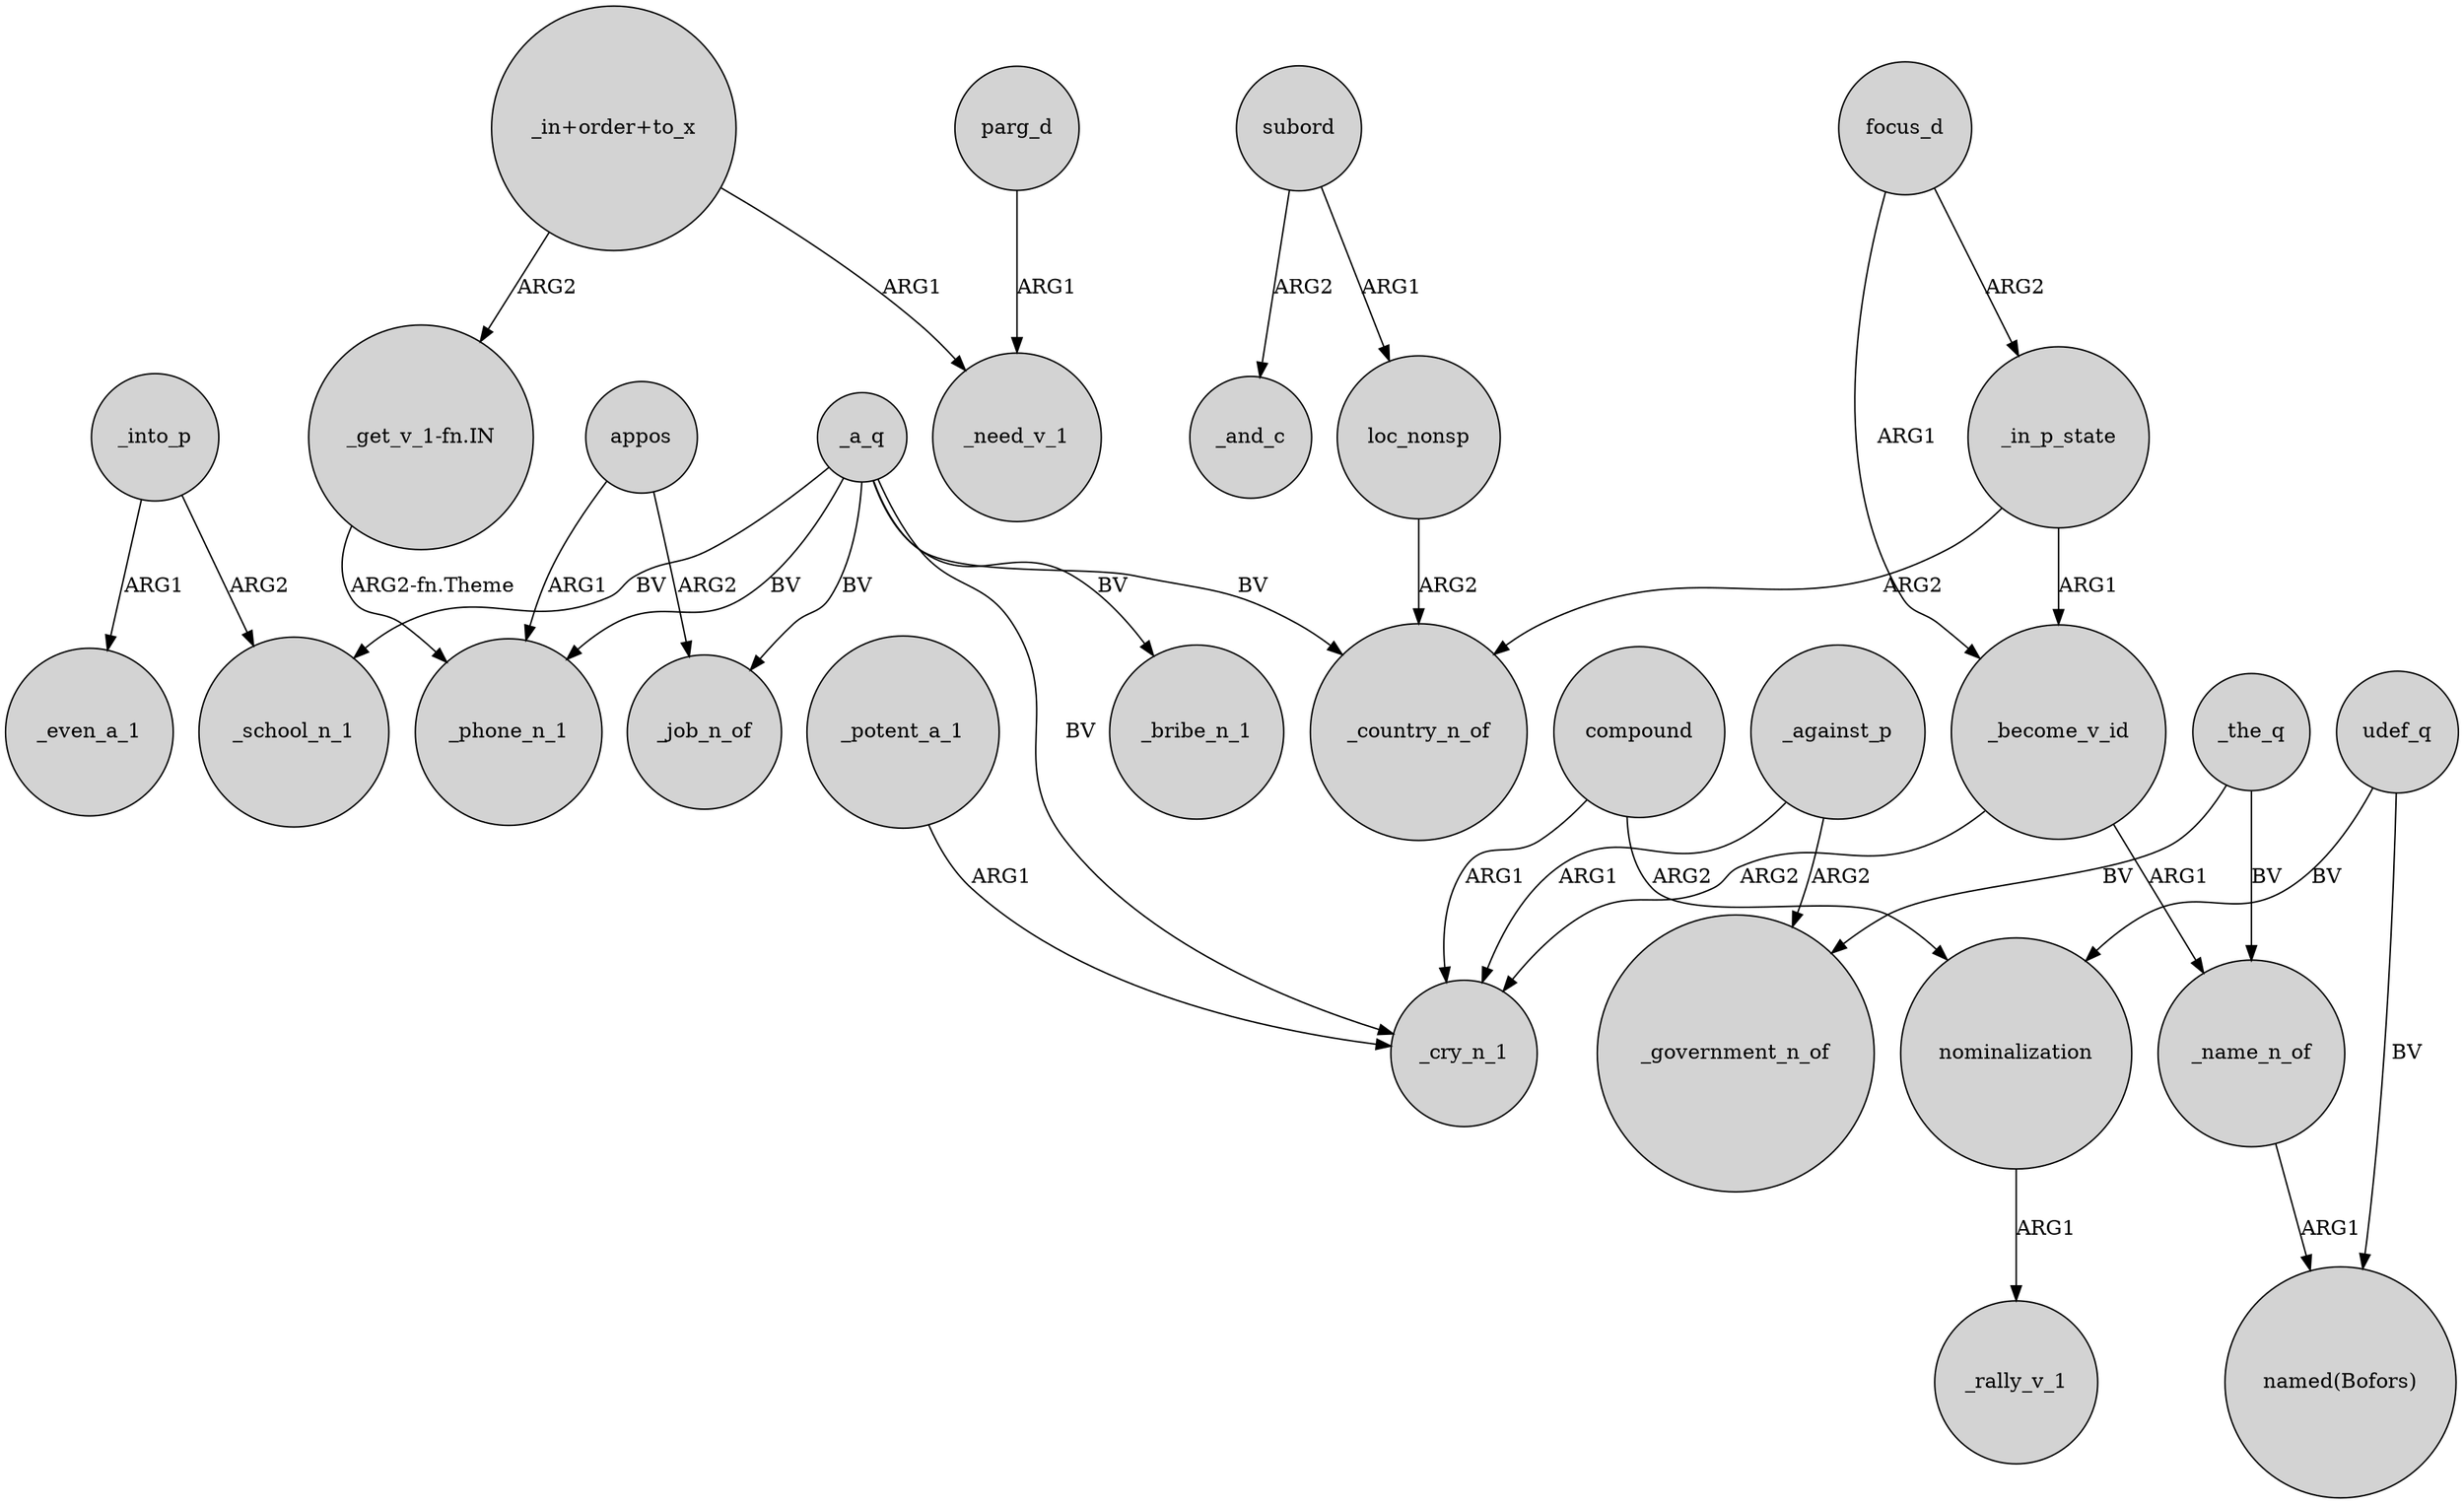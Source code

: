 digraph {
	node [shape=circle style=filled]
	_into_p -> _school_n_1 [label=ARG2]
	appos -> _phone_n_1 [label=ARG1]
	_become_v_id -> _name_n_of [label=ARG1]
	udef_q -> "named(Bofors)" [label=BV]
	_potent_a_1 -> _cry_n_1 [label=ARG1]
	_in_p_state -> _country_n_of [label=ARG2]
	_a_q -> _bribe_n_1 [label=BV]
	focus_d -> _in_p_state [label=ARG2]
	_a_q -> _job_n_of [label=BV]
	compound -> nominalization [label=ARG2]
	parg_d -> _need_v_1 [label=ARG1]
	_in_p_state -> _become_v_id [label=ARG1]
	"_in+order+to_x" -> "_get_v_1-fn.IN" [label=ARG2]
	_a_q -> _school_n_1 [label=BV]
	nominalization -> _rally_v_1 [label=ARG1]
	subord -> loc_nonsp [label=ARG1]
	focus_d -> _become_v_id [label=ARG1]
	_a_q -> _cry_n_1 [label=BV]
	compound -> _cry_n_1 [label=ARG1]
	_a_q -> _country_n_of [label=BV]
	appos -> _job_n_of [label=ARG2]
	"_get_v_1-fn.IN" -> _phone_n_1 [label="ARG2-fn.Theme"]
	udef_q -> nominalization [label=BV]
	_into_p -> _even_a_1 [label=ARG1]
	loc_nonsp -> _country_n_of [label=ARG2]
	_the_q -> _government_n_of [label=BV]
	_become_v_id -> _cry_n_1 [label=ARG2]
	_the_q -> _name_n_of [label=BV]
	_a_q -> _phone_n_1 [label=BV]
	"_in+order+to_x" -> _need_v_1 [label=ARG1]
	_against_p -> _cry_n_1 [label=ARG1]
	_against_p -> _government_n_of [label=ARG2]
	subord -> _and_c [label=ARG2]
	_name_n_of -> "named(Bofors)" [label=ARG1]
}

